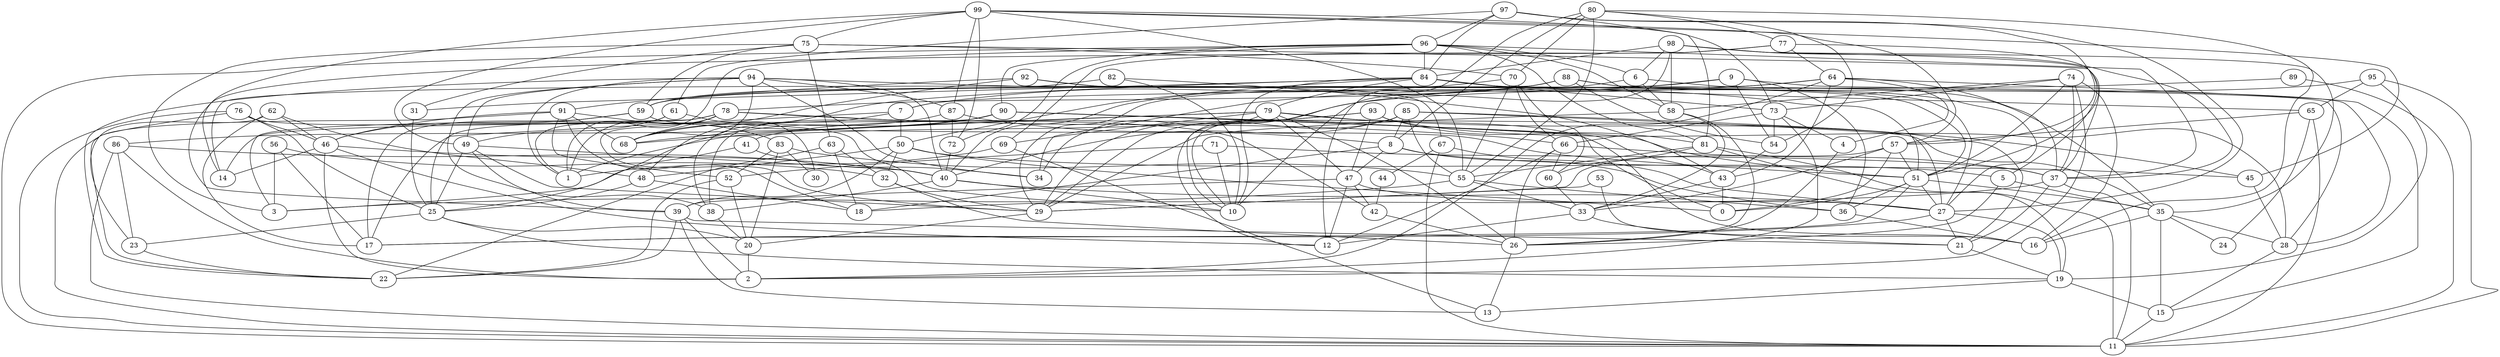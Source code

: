 digraph GG_graph {

subgraph G_graph {
edge [color = black]
"39" -> "21" [dir = none]
"51" -> "17" [dir = none]
"82" -> "10" [dir = none]
"94" -> "40" [dir = none]
"93" -> "41" [dir = none]
"93" -> "28" [dir = none]
"77" -> "69" [dir = none]
"8" -> "45" [dir = none]
"35" -> "24" [dir = none]
"15" -> "11" [dir = none]
"75" -> "63" [dir = none]
"53" -> "29" [dir = none]
"63" -> "18" [dir = none]
"83" -> "30" [dir = none]
"83" -> "55" [dir = none]
"6" -> "35" [dir = none]
"32" -> "26" [dir = none]
"88" -> "14" [dir = none]
"88" -> "78" [dir = none]
"99" -> "72" [dir = none]
"99" -> "73" [dir = none]
"29" -> "20" [dir = none]
"79" -> "47" [dir = none]
"79" -> "34" [dir = none]
"79" -> "45" [dir = none]
"79" -> "1" [dir = none]
"56" -> "3" [dir = none]
"54" -> "43" [dir = none]
"73" -> "2" [dir = none]
"73" -> "66" [dir = none]
"73" -> "4" [dir = none]
"73" -> "54" [dir = none]
"70" -> "60" [dir = none]
"66" -> "37" [dir = none]
"62" -> "48" [dir = none]
"55" -> "36" [dir = none]
"97" -> "61" [dir = none]
"97" -> "96" [dir = none]
"57" -> "33" [dir = none]
"57" -> "0" [dir = none]
"45" -> "28" [dir = none]
"78" -> "42" [dir = none]
"78" -> "29" [dir = none]
"78" -> "3" [dir = none]
"78" -> "68" [dir = none]
"78" -> "66" [dir = none]
"76" -> "10" [dir = none]
"76" -> "25" [dir = none]
"76" -> "46" [dir = none]
"26" -> "13" [dir = none]
"9" -> "59" [dir = none]
"9" -> "54" [dir = none]
"43" -> "0" [dir = none]
"96" -> "1" [dir = none]
"96" -> "6" [dir = none]
"96" -> "81" [dir = none]
"96" -> "84" [dir = none]
"96" -> "37" [dir = none]
"71" -> "37" [dir = none]
"92" -> "91" [dir = none]
"92" -> "67" [dir = none]
"48" -> "18" [dir = none]
"95" -> "65" [dir = none]
"69" -> "1" [dir = none]
"81" -> "11" [dir = none]
"81" -> "55" [dir = none]
"61" -> "49" [dir = none]
"38" -> "20" [dir = none]
"58" -> "26" [dir = none]
"84" -> "65" [dir = none]
"84" -> "31" [dir = none]
"84" -> "48" [dir = none]
"84" -> "27" [dir = none]
"86" -> "23" [dir = none]
"86" -> "2" [dir = none]
"80" -> "12" [dir = none]
"80" -> "70" [dir = none]
"80" -> "16" [dir = none]
"80" -> "54" [dir = none]
"42" -> "26" [dir = none]
"44" -> "42" [dir = none]
"27" -> "17" [dir = none]
"27" -> "19" [dir = none]
"27" -> "21" [dir = none]
"7" -> "38" [dir = none]
"87" -> "68" [dir = none]
"50" -> "48" [dir = none]
"67" -> "27" [dir = none]
"64" -> "2" [dir = none]
"40" -> "38" [dir = none]
"52" -> "22" [dir = none]
"52" -> "20" [dir = none]
"89" -> "11" [dir = none]
"98" -> "5" [dir = none]
"98" -> "84" [dir = none]
"85" -> "40" [dir = none]
"46" -> "2" [dir = none]
"74" -> "2" [dir = none]
"90" -> "43" [dir = none]
"62" -> "46" [dir = none]
"74" -> "58" [dir = none]
"89" -> "7" [dir = none]
"33" -> "21" [dir = none]
"94" -> "22" [dir = none]
"37" -> "21" [dir = none]
"5" -> "35" [dir = none]
"9" -> "10" [dir = none]
"87" -> "72" [dir = none]
"99" -> "14" [dir = none]
"74" -> "51" [dir = none]
"98" -> "37" [dir = none]
"88" -> "28" [dir = none]
"90" -> "25" [dir = none]
"49" -> "39" [dir = none]
"69" -> "13" [dir = none]
"5" -> "26" [dir = none]
"97" -> "27" [dir = none]
"75" -> "31" [dir = none]
"67" -> "44" [dir = none]
"94" -> "49" [dir = none]
"93" -> "68" [dir = none]
"46" -> "14" [dir = none]
"84" -> "73" [dir = none]
"40" -> "27" [dir = none]
"74" -> "16" [dir = none]
"88" -> "54" [dir = none]
"64" -> "4" [dir = none]
"93" -> "81" [dir = none]
"4" -> "26" [dir = none]
"95" -> "11" [dir = none]
"65" -> "11" [dir = none]
"51" -> "35" [dir = none]
"90" -> "38" [dir = none]
"94" -> "87" [dir = none]
"19" -> "13" [dir = none]
"43" -> "33" [dir = none]
"58" -> "29" [dir = none]
"6" -> "58" [dir = none]
"50" -> "32" [dir = none]
"63" -> "22" [dir = none]
"50" -> "39" [dir = none]
"62" -> "22" [dir = none]
"65" -> "24" [dir = none]
"96" -> "11" [dir = none]
"95" -> "19" [dir = none]
"90" -> "0" [dir = none]
"32" -> "29" [dir = none]
"98" -> "6" [dir = none]
"91" -> "83" [dir = none]
"97" -> "57" [dir = none]
"64" -> "59" [dir = none]
"79" -> "16" [dir = none]
"66" -> "12" [dir = none]
"79" -> "69" [dir = none]
"85" -> "27" [dir = none]
"80" -> "77" [dir = none]
"39" -> "2" [dir = none]
"35" -> "15" [dir = none]
"46" -> "40" [dir = none]
"80" -> "55" [dir = none]
"84" -> "50" [dir = none]
"94" -> "68" [dir = none]
"55" -> "3" [dir = none]
"8" -> "18" [dir = none]
"49" -> "40" [dir = none]
"94" -> "34" [dir = none]
"85" -> "12" [dir = none]
"94" -> "38" [dir = none]
"81" -> "19" [dir = none]
"35" -> "16" [dir = none]
"61" -> "30" [dir = none]
"75" -> "37" [dir = none]
"41" -> "3" [dir = none]
"20" -> "2" [dir = none]
"90" -> "86" [dir = none]
"76" -> "23" [dir = none]
"64" -> "43" [dir = none]
"53" -> "16" [dir = none]
"64" -> "15" [dir = none]
"62" -> "17" [dir = none]
"90" -> "14" [dir = none]
"87" -> "8" [dir = none]
"85" -> "10" [dir = none]
"49" -> "29" [dir = none]
"25" -> "20" [dir = none]
"61" -> "1" [dir = none]
"36" -> "16" [dir = none]
"94" -> "1" [dir = none]
"94" -> "51" [dir = none]
"86" -> "11" [dir = none]
"70" -> "66" [dir = none]
"63" -> "32" [dir = none]
"79" -> "68" [dir = none]
"70" -> "7" [dir = none]
"57" -> "29" [dir = none]
"37" -> "18" [dir = none]
"84" -> "79" [dir = none]
"8" -> "47" [dir = none]
"99" -> "45" [dir = none]
"75" -> "59" [dir = none]
"88" -> "40" [dir = none]
"99" -> "57" [dir = none]
"51" -> "0" [dir = none]
"64" -> "34" [dir = none]
"50" -> "0" [dir = none]
"85" -> "8" [dir = none]
"98" -> "10" [dir = none]
"91" -> "46" [dir = none]
"83" -> "52" [dir = none]
"64" -> "37" [dir = none]
"28" -> "15" [dir = none]
"85" -> "55" [dir = none]
"35" -> "28" [dir = none]
"77" -> "51" [dir = none]
"84" -> "10" [dir = none]
"71" -> "52" [dir = none]
"67" -> "11" [dir = none]
"90" -> "51" [dir = none]
"6" -> "29" [dir = none]
"75" -> "3" [dir = none]
"97" -> "81" [dir = none]
"91" -> "68" [dir = none]
"72" -> "40" [dir = none]
"46" -> "12" [dir = none]
"99" -> "49" [dir = none]
"58" -> "33" [dir = none]
"74" -> "73" [dir = none]
"49" -> "25" [dir = none]
"59" -> "51" [dir = none]
"65" -> "57" [dir = none]
"41" -> "34" [dir = none]
"88" -> "27" [dir = none]
"25" -> "23" [dir = none]
"25" -> "19" [dir = none]
"8" -> "36" [dir = none]
"21" -> "19" [dir = none]
"55" -> "33" [dir = none]
"74" -> "37" [dir = none]
"33" -> "12" [dir = none]
"47" -> "39" [dir = none]
"85" -> "29" [dir = none]
"92" -> "68" [dir = none]
"75" -> "70" [dir = none]
"86" -> "40" [dir = none]
"96" -> "58" [dir = none]
"98" -> "35" [dir = none]
"66" -> "60" [dir = none]
"83" -> "20" [dir = none]
"59" -> "17" [dir = none]
"91" -> "11" [dir = none]
"77" -> "64" [dir = none]
"77" -> "39" [dir = none]
"82" -> "43" [dir = none]
"39" -> "13" [dir = none]
"37" -> "11" [dir = none]
"99" -> "87" [dir = none]
"85" -> "21" [dir = none]
"57" -> "51" [dir = none]
"56" -> "32" [dir = none]
"99" -> "75" [dir = none]
"47" -> "42" [dir = none]
"80" -> "8" [dir = none]
"78" -> "25" [dir = none]
"48" -> "25" [dir = none]
"78" -> "1" [dir = none]
"76" -> "11" [dir = none]
"40" -> "10" [dir = none]
"7" -> "50" [dir = none]
"31" -> "25" [dir = none]
"60" -> "33" [dir = none]
"93" -> "47" [dir = none]
"79" -> "26" [dir = none]
"81" -> "60" [dir = none]
"99" -> "55" [dir = none]
"47" -> "12" [dir = none]
"91" -> "18" [dir = none]
"95" -> "29" [dir = none]
"92" -> "51" [dir = none]
"97" -> "84" [dir = none]
"98" -> "58" [dir = none]
"9" -> "36" [dir = none]
"47" -> "27" [dir = none]
"56" -> "17" [dir = none]
"19" -> "15" [dir = none]
"66" -> "26" [dir = none]
"71" -> "10" [dir = none]
"51" -> "27" [dir = none]
"50" -> "5" [dir = none]
"7" -> "17" [dir = none]
"96" -> "72" [dir = none]
"70" -> "55" [dir = none]
"51" -> "36" [dir = none]
"9" -> "28" [dir = none]
"90" -> "35" [dir = none]
"96" -> "90" [dir = none]
"82" -> "59" [dir = none]
"59" -> "46" [dir = none]
"91" -> "52" [dir = none]
"39" -> "22" [dir = none]
"23" -> "22" [dir = none]
}

}

